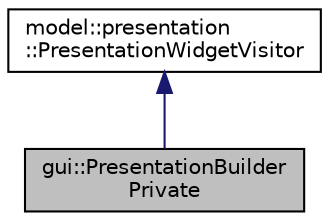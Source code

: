 digraph "gui::PresentationBuilderPrivate"
{
 // LATEX_PDF_SIZE
  edge [fontname="Helvetica",fontsize="10",labelfontname="Helvetica",labelfontsize="10"];
  node [fontname="Helvetica",fontsize="10",shape=record];
  Node1 [label="gui::PresentationBuilder\lPrivate",height=0.2,width=0.4,color="black", fillcolor="grey75", style="filled", fontcolor="black",tooltip=" "];
  Node2 -> Node1 [dir="back",color="midnightblue",fontsize="10",style="solid",fontname="Helvetica"];
  Node2 [label="model::presentation\l::PresentationWidgetVisitor",height=0.2,width=0.4,color="black", fillcolor="white", style="filled",URL="$classmodel_1_1presentation_1_1_presentation_widget_visitor.html",tooltip="The PresentationWidgetVisitor class."];
}
